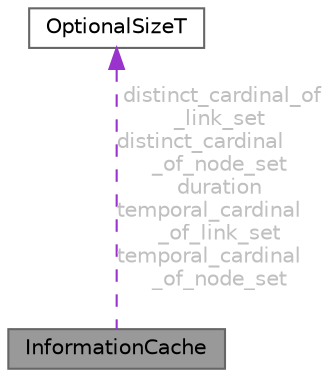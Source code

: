 digraph "InformationCache"
{
 // LATEX_PDF_SIZE
  bgcolor="transparent";
  edge [fontname=Helvetica,fontsize=10,labelfontname=Helvetica,labelfontsize=10];
  node [fontname=Helvetica,fontsize=10,shape=box,height=0.2,width=0.4];
  Node1 [id="Node000001",label="InformationCache",height=0.2,width=0.4,color="gray40", fillcolor="grey60", style="filled", fontcolor="black",tooltip="A cache of information about the 4 main sets of a Stream: the temporal nodes W, the temporal links E,..."];
  Node2 -> Node1 [id="edge2_Node000001_Node000002",dir="back",color="darkorchid3",style="dashed",tooltip=" ",label=" distinct_cardinal_of\l_link_set\ndistinct_cardinal\l_of_node_set\nduration\ntemporal_cardinal\l_of_link_set\ntemporal_cardinal\l_of_node_set",fontcolor="grey" ];
  Node2 [id="Node000002",label="OptionalSizeT",height=0.2,width=0.4,color="gray40", fillcolor="white", style="filled",URL="$structOptionalSizeT.html",tooltip="A size_t that can be optional."];
}
